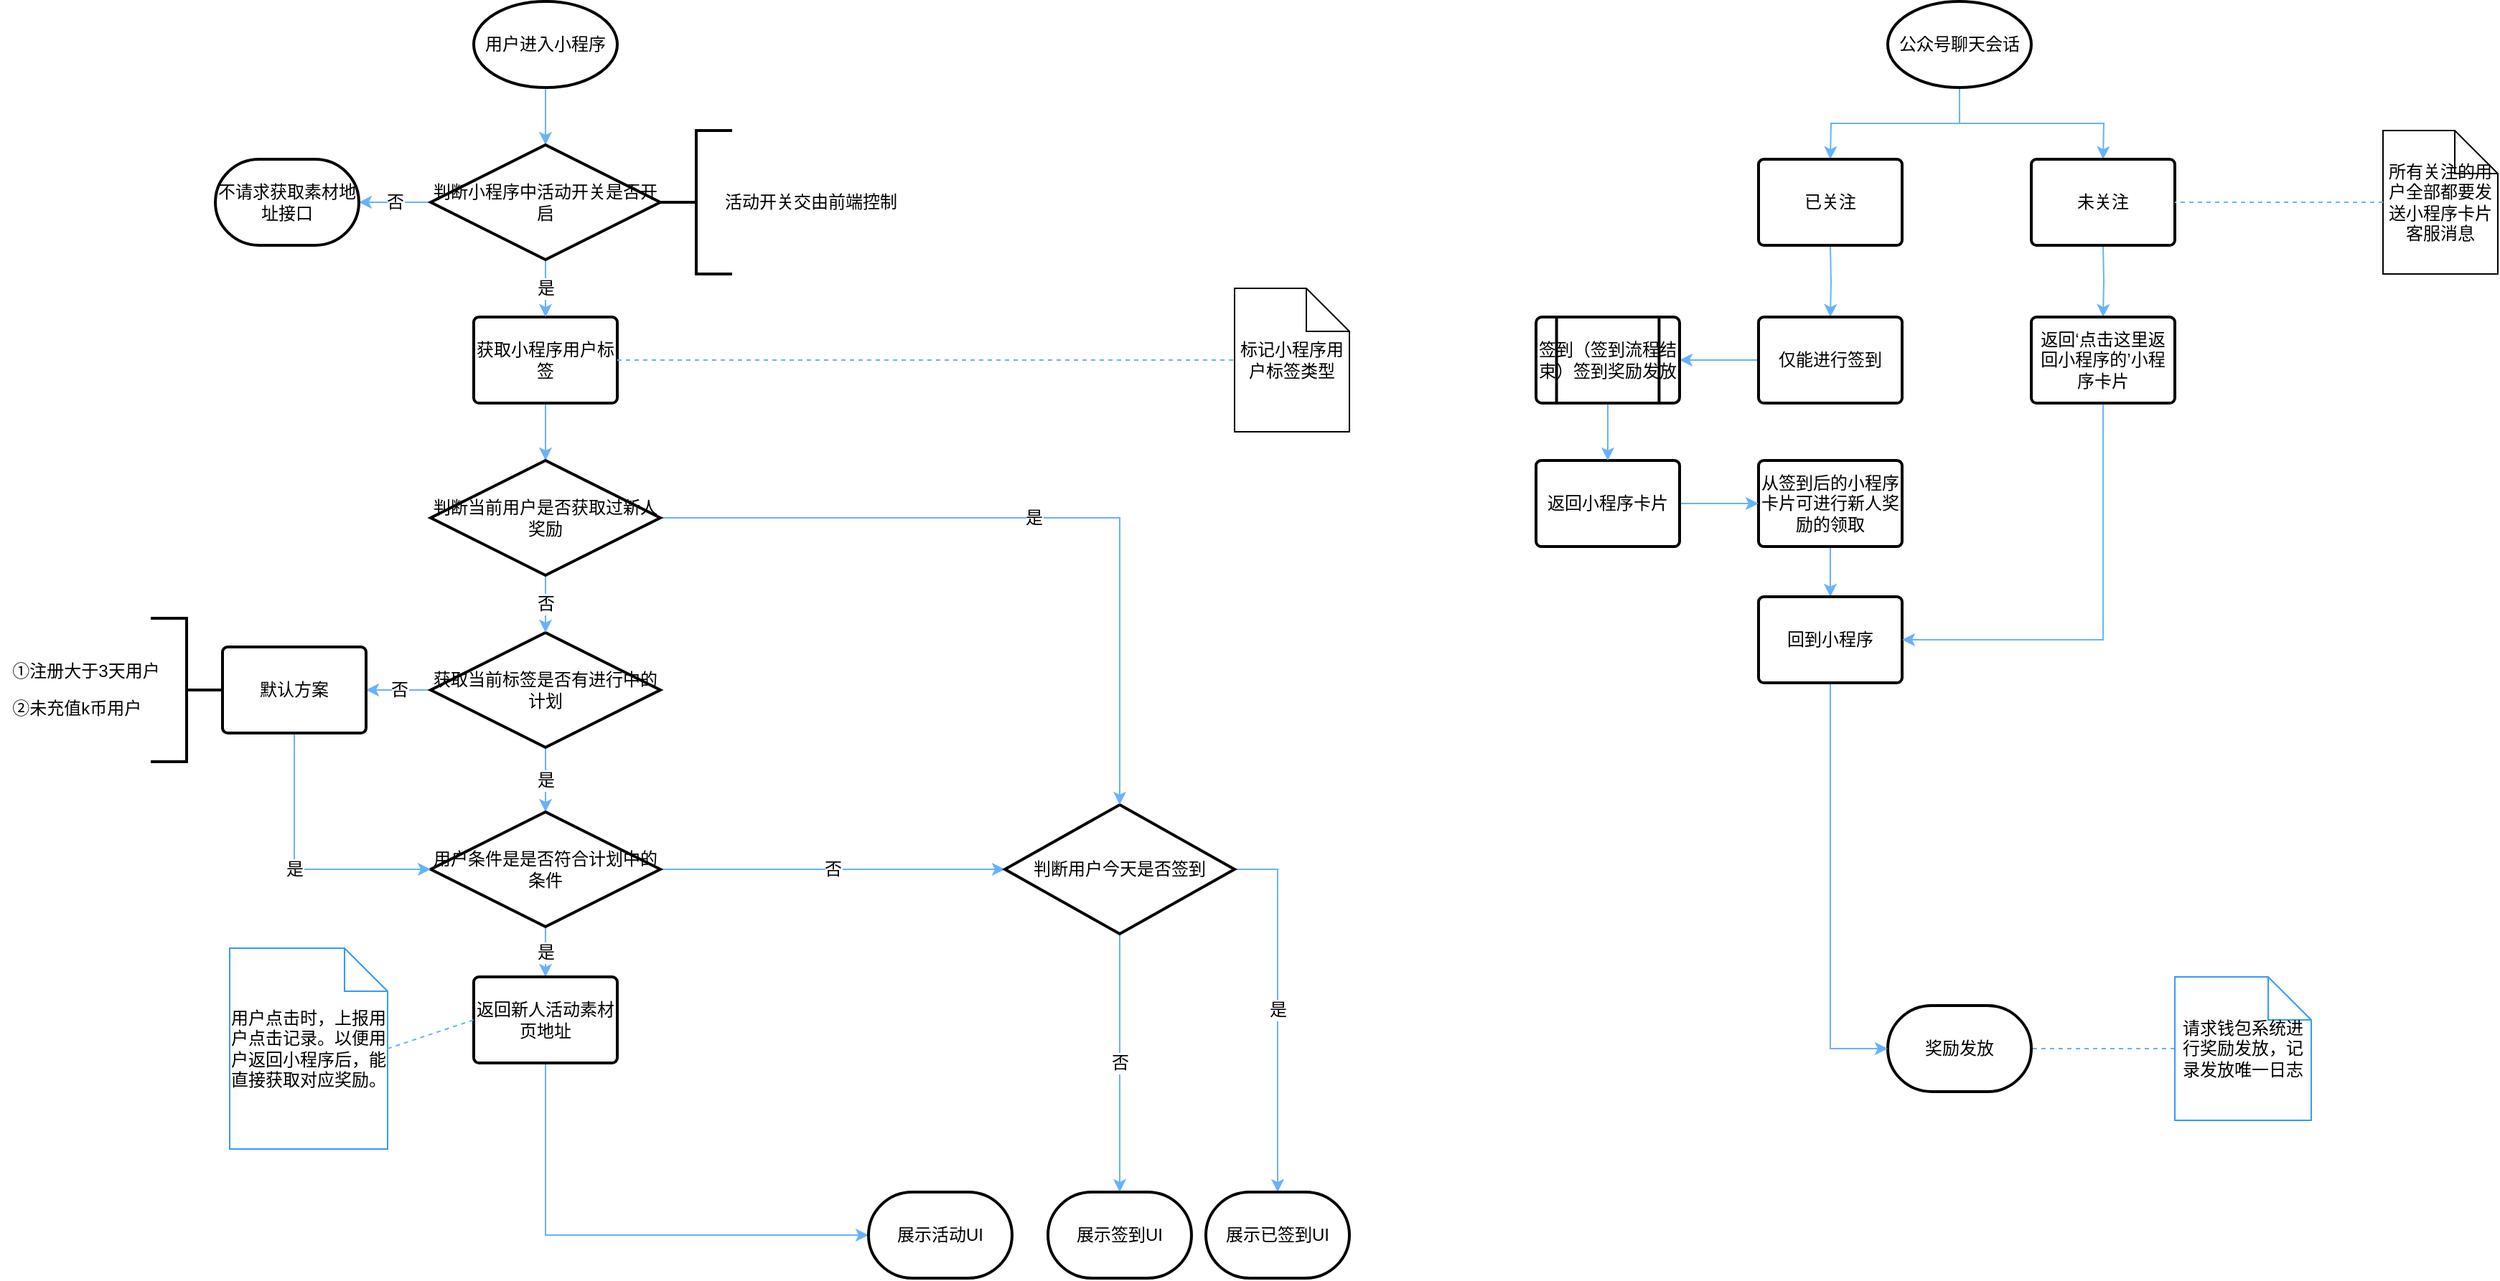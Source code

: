 <mxfile version="14.9.3" type="github">
  <diagram id="NYKsRx9gthyVyD-9QHaV" name="Page-1">
    <mxGraphModel dx="1422" dy="762" grid="1" gridSize="10" guides="1" tooltips="1" connect="1" arrows="1" fold="1" page="1" pageScale="1" pageWidth="827" pageHeight="1169" math="0" shadow="0">
      <root>
        <mxCell id="0" />
        <mxCell id="1" parent="0" />
        <mxCell id="SDYk8r2J29U1VIkxYxzF-1" style="edgeStyle=orthogonalEdgeStyle;rounded=0;html=1;exitX=0.5;exitY=1;exitPerimeter=0;jettySize=auto;orthogonalLoop=1;strokeColor=#66B2FF;fontSize=12;" edge="1" parent="1" source="SDYk8r2J29U1VIkxYxzF-2" target="SDYk8r2J29U1VIkxYxzF-21">
          <mxGeometry relative="1" as="geometry" />
        </mxCell>
        <mxCell id="SDYk8r2J29U1VIkxYxzF-2" value="用户进入小程序" style="strokeWidth=2;html=1;shape=mxgraph.flowchart.start_1;whiteSpace=wrap;fillColor=#FFFFFF;fontSize=12;" vertex="1" parent="1">
          <mxGeometry x="580" y="210" width="100" height="60" as="geometry" />
        </mxCell>
        <mxCell id="SDYk8r2J29U1VIkxYxzF-3" style="edgeStyle=orthogonalEdgeStyle;rounded=0;html=1;exitX=0.5;exitY=1;exitPerimeter=0;entryX=0.5;entryY=0;entryPerimeter=0;jettySize=auto;orthogonalLoop=1;strokeColor=#66B2FF;fontSize=12;" edge="1" parent="1" source="SDYk8r2J29U1VIkxYxzF-4">
          <mxGeometry relative="1" as="geometry">
            <mxPoint x="630" y="530" as="targetPoint" />
          </mxGeometry>
        </mxCell>
        <mxCell id="SDYk8r2J29U1VIkxYxzF-4" value="获取小程序用户标签" style="strokeWidth=2;html=1;shape=mxgraph.flowchart.process;whiteSpace=wrap;fillColor=#FFFFFF;fontSize=12;" vertex="1" parent="1">
          <mxGeometry x="580" y="430" width="100" height="60" as="geometry" />
        </mxCell>
        <mxCell id="SDYk8r2J29U1VIkxYxzF-5" value="是" style="edgeStyle=orthogonalEdgeStyle;rounded=0;html=1;exitX=0.5;exitY=1;exitPerimeter=0;jettySize=auto;orthogonalLoop=1;strokeColor=#66B2FF;fontSize=12;entryX=0.5;entryY=0;entryPerimeter=0;" edge="1" parent="1" source="SDYk8r2J29U1VIkxYxzF-7" target="SDYk8r2J29U1VIkxYxzF-10">
          <mxGeometry relative="1" as="geometry">
            <mxPoint x="630" y="810" as="targetPoint" />
            <Array as="points" />
          </mxGeometry>
        </mxCell>
        <mxCell id="SDYk8r2J29U1VIkxYxzF-6" value="否" style="edgeStyle=orthogonalEdgeStyle;rounded=0;html=1;exitX=0;exitY=0.5;exitPerimeter=0;entryX=1;entryY=0.5;entryPerimeter=0;jettySize=auto;orthogonalLoop=1;strokeColor=#66B2FF;fontSize=12;fontColor=#000000;" edge="1" parent="1" source="SDYk8r2J29U1VIkxYxzF-7" target="SDYk8r2J29U1VIkxYxzF-14">
          <mxGeometry relative="1" as="geometry" />
        </mxCell>
        <mxCell id="SDYk8r2J29U1VIkxYxzF-7" value="&lt;span&gt;获取当前标签是否有进行中的计划&lt;/span&gt;" style="strokeWidth=2;html=1;shape=mxgraph.flowchart.decision;whiteSpace=wrap;fillColor=#FFFFFF;fontSize=12;" vertex="1" parent="1">
          <mxGeometry x="550" y="650" width="160" height="80" as="geometry" />
        </mxCell>
        <mxCell id="SDYk8r2J29U1VIkxYxzF-8" value="是" style="edgeStyle=orthogonalEdgeStyle;rounded=0;html=1;exitX=0.5;exitY=1;exitPerimeter=0;jettySize=auto;orthogonalLoop=1;strokeColor=#66B2FF;fontSize=12;" edge="1" parent="1" source="SDYk8r2J29U1VIkxYxzF-10" target="SDYk8r2J29U1VIkxYxzF-12">
          <mxGeometry relative="1" as="geometry" />
        </mxCell>
        <mxCell id="SDYk8r2J29U1VIkxYxzF-9" value="否" style="edgeStyle=orthogonalEdgeStyle;rounded=0;html=1;exitX=1;exitY=0.5;exitPerimeter=0;entryX=0;entryY=0.5;entryPerimeter=0;jettySize=auto;orthogonalLoop=1;strokeColor=#66B2FF;fontSize=12;" edge="1" parent="1" source="SDYk8r2J29U1VIkxYxzF-10" target="SDYk8r2J29U1VIkxYxzF-26">
          <mxGeometry relative="1" as="geometry" />
        </mxCell>
        <mxCell id="SDYk8r2J29U1VIkxYxzF-10" value="用户条件是是否符合计划中的条件&lt;br&gt;" style="strokeWidth=2;html=1;shape=mxgraph.flowchart.decision;whiteSpace=wrap;fillColor=#FFFFFF;fontSize=12;" vertex="1" parent="1">
          <mxGeometry x="550" y="775" width="160" height="80" as="geometry" />
        </mxCell>
        <mxCell id="SDYk8r2J29U1VIkxYxzF-11" style="edgeStyle=orthogonalEdgeStyle;rounded=0;html=1;exitX=0.5;exitY=1;exitPerimeter=0;entryX=0;entryY=0.5;entryPerimeter=0;jettySize=auto;orthogonalLoop=1;strokeColor=#66B2FF;fontSize=12;" edge="1" parent="1" source="SDYk8r2J29U1VIkxYxzF-12" target="SDYk8r2J29U1VIkxYxzF-23">
          <mxGeometry relative="1" as="geometry" />
        </mxCell>
        <mxCell id="SDYk8r2J29U1VIkxYxzF-12" value="返回新人活动素材页地址" style="strokeWidth=2;html=1;shape=mxgraph.flowchart.process;whiteSpace=wrap;fillColor=#FFFFFF;fontSize=12;" vertex="1" parent="1">
          <mxGeometry x="580" y="890" width="100" height="60" as="geometry" />
        </mxCell>
        <mxCell id="SDYk8r2J29U1VIkxYxzF-13" value="是" style="edgeStyle=orthogonalEdgeStyle;rounded=0;html=1;exitX=0.5;exitY=1;exitPerimeter=0;entryX=0;entryY=0.5;entryPerimeter=0;jettySize=auto;orthogonalLoop=1;strokeColor=#66B2FF;fontSize=12;fontColor=#000000;" edge="1" parent="1" source="SDYk8r2J29U1VIkxYxzF-14" target="SDYk8r2J29U1VIkxYxzF-10">
          <mxGeometry relative="1" as="geometry" />
        </mxCell>
        <mxCell id="SDYk8r2J29U1VIkxYxzF-14" value="默认方案" style="strokeWidth=2;html=1;shape=mxgraph.flowchart.process;whiteSpace=wrap;fillColor=#FFFFFF;fontSize=12;" vertex="1" parent="1">
          <mxGeometry x="405" y="660" width="100" height="60" as="geometry" />
        </mxCell>
        <mxCell id="SDYk8r2J29U1VIkxYxzF-15" value="" style="strokeWidth=2;html=1;shape=mxgraph.flowchart.annotation_2;align=left;fillColor=#FFFFFF;fontSize=12;direction=west;" vertex="1" parent="1">
          <mxGeometry x="355" y="640" width="50" height="100" as="geometry" />
        </mxCell>
        <mxCell id="SDYk8r2J29U1VIkxYxzF-16" value="&lt;p&gt;&amp;nbsp;&amp;nbsp;①注册大于3天用户&lt;/p&gt;&lt;p&gt;&amp;nbsp; ②未充值k币用户&lt;/p&gt;" style="text;html=1;resizable=0;points=[];autosize=1;align=left;verticalAlign=top;spacingTop=-4;fontSize=12;" vertex="1" parent="1">
          <mxGeometry x="250" y="655" width="120" height="70" as="geometry" />
        </mxCell>
        <mxCell id="SDYk8r2J29U1VIkxYxzF-17" value="" style="strokeWidth=2;html=1;shape=mxgraph.flowchart.annotation_2;align=left;fillColor=#FFFFFF;fontSize=12;" vertex="1" parent="1">
          <mxGeometry x="710" y="300" width="50" height="100" as="geometry" />
        </mxCell>
        <mxCell id="SDYk8r2J29U1VIkxYxzF-18" value="活动开关交由前端控制" style="text;html=1;resizable=0;points=[];autosize=1;align=left;verticalAlign=top;spacingTop=-4;fontSize=12;" vertex="1" parent="1">
          <mxGeometry x="753" y="340" width="140" height="20" as="geometry" />
        </mxCell>
        <mxCell id="SDYk8r2J29U1VIkxYxzF-19" value="是" style="edgeStyle=orthogonalEdgeStyle;rounded=0;html=1;exitX=0.5;exitY=1;exitPerimeter=0;entryX=0.5;entryY=0;entryPerimeter=0;jettySize=auto;orthogonalLoop=1;strokeColor=#66B2FF;fontSize=12;" edge="1" parent="1" source="SDYk8r2J29U1VIkxYxzF-21" target="SDYk8r2J29U1VIkxYxzF-4">
          <mxGeometry relative="1" as="geometry" />
        </mxCell>
        <mxCell id="SDYk8r2J29U1VIkxYxzF-20" value="否" style="edgeStyle=orthogonalEdgeStyle;rounded=0;html=1;exitX=0;exitY=0.5;exitPerimeter=0;jettySize=auto;orthogonalLoop=1;strokeColor=#66B2FF;fontSize=12;" edge="1" parent="1" source="SDYk8r2J29U1VIkxYxzF-21" target="SDYk8r2J29U1VIkxYxzF-22">
          <mxGeometry relative="1" as="geometry" />
        </mxCell>
        <mxCell id="SDYk8r2J29U1VIkxYxzF-21" value="判断小程序中活动开关是否开启&lt;br&gt;" style="strokeWidth=2;html=1;shape=mxgraph.flowchart.decision;whiteSpace=wrap;fillColor=#FFFFFF;fontSize=12;" vertex="1" parent="1">
          <mxGeometry x="550" y="310" width="160" height="80" as="geometry" />
        </mxCell>
        <mxCell id="SDYk8r2J29U1VIkxYxzF-22" value="不请求获取素材地址接口" style="strokeWidth=2;html=1;shape=mxgraph.flowchart.terminator;whiteSpace=wrap;fillColor=#FFFFFF;fontSize=12;" vertex="1" parent="1">
          <mxGeometry x="400" y="320" width="100" height="60" as="geometry" />
        </mxCell>
        <mxCell id="SDYk8r2J29U1VIkxYxzF-23" value="展示活动UI" style="strokeWidth=2;html=1;shape=mxgraph.flowchart.terminator;whiteSpace=wrap;fillColor=#FFFFFF;fontSize=12;" vertex="1" parent="1">
          <mxGeometry x="855" y="1040" width="100" height="60" as="geometry" />
        </mxCell>
        <mxCell id="SDYk8r2J29U1VIkxYxzF-24" value="是" style="edgeStyle=orthogonalEdgeStyle;rounded=0;html=1;exitX=1;exitY=0.5;exitPerimeter=0;entryX=0.5;entryY=0;entryPerimeter=0;jettySize=auto;orthogonalLoop=1;strokeColor=#66B2FF;fontSize=12;" edge="1" parent="1" source="SDYk8r2J29U1VIkxYxzF-26" target="SDYk8r2J29U1VIkxYxzF-28">
          <mxGeometry relative="1" as="geometry" />
        </mxCell>
        <mxCell id="SDYk8r2J29U1VIkxYxzF-25" value="否" style="edgeStyle=orthogonalEdgeStyle;rounded=0;html=1;exitX=0.5;exitY=1;exitPerimeter=0;jettySize=auto;orthogonalLoop=1;strokeColor=#66B2FF;fontSize=12;" edge="1" parent="1" source="SDYk8r2J29U1VIkxYxzF-26" target="SDYk8r2J29U1VIkxYxzF-27">
          <mxGeometry relative="1" as="geometry" />
        </mxCell>
        <mxCell id="SDYk8r2J29U1VIkxYxzF-26" value="判断用户今天是否签到&lt;br&gt;" style="strokeWidth=2;html=1;shape=mxgraph.flowchart.decision;whiteSpace=wrap;fillColor=#FFFFFF;fontSize=12;" vertex="1" parent="1">
          <mxGeometry x="950" y="770" width="160" height="90" as="geometry" />
        </mxCell>
        <mxCell id="SDYk8r2J29U1VIkxYxzF-27" value="展示签到UI" style="strokeWidth=2;html=1;shape=mxgraph.flowchart.terminator;whiteSpace=wrap;fillColor=#FFFFFF;fontSize=12;" vertex="1" parent="1">
          <mxGeometry x="980" y="1040" width="100" height="60" as="geometry" />
        </mxCell>
        <mxCell id="SDYk8r2J29U1VIkxYxzF-28" value="展示已签到UI" style="strokeWidth=2;html=1;shape=mxgraph.flowchart.terminator;whiteSpace=wrap;fillColor=#FFFFFF;fontSize=12;" vertex="1" parent="1">
          <mxGeometry x="1090" y="1040" width="100" height="60" as="geometry" />
        </mxCell>
        <mxCell id="SDYk8r2J29U1VIkxYxzF-29" style="edgeStyle=orthogonalEdgeStyle;rounded=0;html=1;exitX=0.5;exitY=1;exitPerimeter=0;entryX=0.5;entryY=0;entryPerimeter=0;jettySize=auto;orthogonalLoop=1;strokeColor=#66B2FF;fontSize=12;" edge="1" parent="1" source="SDYk8r2J29U1VIkxYxzF-31">
          <mxGeometry relative="1" as="geometry">
            <mxPoint x="1525" y="320" as="targetPoint" />
          </mxGeometry>
        </mxCell>
        <mxCell id="SDYk8r2J29U1VIkxYxzF-30" style="edgeStyle=orthogonalEdgeStyle;rounded=0;html=1;exitX=0.5;exitY=1;exitPerimeter=0;entryX=0.5;entryY=0;entryPerimeter=0;jettySize=auto;orthogonalLoop=1;strokeColor=#66B2FF;fontSize=12;" edge="1" parent="1" source="SDYk8r2J29U1VIkxYxzF-31">
          <mxGeometry relative="1" as="geometry">
            <mxPoint x="1715" y="320" as="targetPoint" />
          </mxGeometry>
        </mxCell>
        <mxCell id="SDYk8r2J29U1VIkxYxzF-31" value="公众号聊天会话" style="strokeWidth=2;html=1;shape=mxgraph.flowchart.start_1;whiteSpace=wrap;fillColor=#FFFFFF;fontSize=12;" vertex="1" parent="1">
          <mxGeometry x="1565" y="210" width="100" height="60" as="geometry" />
        </mxCell>
        <mxCell id="SDYk8r2J29U1VIkxYxzF-32" style="edgeStyle=orthogonalEdgeStyle;rounded=0;html=1;exitX=0.5;exitY=1;exitPerimeter=0;jettySize=auto;orthogonalLoop=1;strokeColor=#66B2FF;fontSize=12;" edge="1" parent="1" target="SDYk8r2J29U1VIkxYxzF-35">
          <mxGeometry relative="1" as="geometry">
            <mxPoint x="1525" y="380" as="sourcePoint" />
          </mxGeometry>
        </mxCell>
        <mxCell id="SDYk8r2J29U1VIkxYxzF-33" style="edgeStyle=orthogonalEdgeStyle;rounded=0;html=1;exitX=0.5;exitY=1;exitPerimeter=0;jettySize=auto;orthogonalLoop=1;strokeColor=#66B2FF;fontSize=12;" edge="1" parent="1" target="SDYk8r2J29U1VIkxYxzF-42">
          <mxGeometry relative="1" as="geometry">
            <mxPoint x="1715" y="380" as="sourcePoint" />
          </mxGeometry>
        </mxCell>
        <mxCell id="SDYk8r2J29U1VIkxYxzF-34" style="edgeStyle=orthogonalEdgeStyle;rounded=0;html=1;exitX=0;exitY=0.5;exitPerimeter=0;entryX=1;entryY=0.5;entryPerimeter=0;jettySize=auto;orthogonalLoop=1;strokeColor=#66B2FF;fontSize=12;" edge="1" parent="1" source="SDYk8r2J29U1VIkxYxzF-35" target="SDYk8r2J29U1VIkxYxzF-56">
          <mxGeometry relative="1" as="geometry">
            <mxPoint x="1420" y="460" as="targetPoint" />
            <Array as="points" />
          </mxGeometry>
        </mxCell>
        <mxCell id="SDYk8r2J29U1VIkxYxzF-35" value="仅能进行签到" style="strokeWidth=2;html=1;shape=mxgraph.flowchart.process;whiteSpace=wrap;fontSize=12;" vertex="1" parent="1">
          <mxGeometry x="1475" y="430" width="100" height="60" as="geometry" />
        </mxCell>
        <mxCell id="SDYk8r2J29U1VIkxYxzF-36" style="edgeStyle=orthogonalEdgeStyle;rounded=0;html=1;exitX=0.5;exitY=1;exitPerimeter=0;entryX=0.5;entryY=0;entryPerimeter=0;jettySize=auto;orthogonalLoop=1;strokeColor=#66B2FF;fontSize=12;" edge="1" parent="1" source="SDYk8r2J29U1VIkxYxzF-37" target="SDYk8r2J29U1VIkxYxzF-40">
          <mxGeometry relative="1" as="geometry" />
        </mxCell>
        <mxCell id="SDYk8r2J29U1VIkxYxzF-37" value="从签到后的小程序卡片可进行新人奖励的领取" style="strokeWidth=2;html=1;shape=mxgraph.flowchart.process;whiteSpace=wrap;fillColor=#FFFFFF;fontSize=12;" vertex="1" parent="1">
          <mxGeometry x="1475" y="530" width="100" height="60" as="geometry" />
        </mxCell>
        <mxCell id="SDYk8r2J29U1VIkxYxzF-38" value="奖励发放" style="strokeWidth=2;html=1;shape=mxgraph.flowchart.terminator;whiteSpace=wrap;fillColor=#FFFFFF;fontSize=12;" vertex="1" parent="1">
          <mxGeometry x="1565" y="910" width="100" height="60" as="geometry" />
        </mxCell>
        <mxCell id="SDYk8r2J29U1VIkxYxzF-39" style="edgeStyle=orthogonalEdgeStyle;rounded=0;html=1;exitX=0.5;exitY=1;exitPerimeter=0;entryX=0;entryY=0.5;entryPerimeter=0;jettySize=auto;orthogonalLoop=1;strokeColor=#66B2FF;fontSize=12;" edge="1" parent="1" source="SDYk8r2J29U1VIkxYxzF-40" target="SDYk8r2J29U1VIkxYxzF-38">
          <mxGeometry relative="1" as="geometry" />
        </mxCell>
        <mxCell id="SDYk8r2J29U1VIkxYxzF-40" value="回到小程序" style="strokeWidth=2;html=1;shape=mxgraph.flowchart.process;whiteSpace=wrap;fillColor=#FFFFFF;fontSize=12;" vertex="1" parent="1">
          <mxGeometry x="1475" y="625" width="100" height="60" as="geometry" />
        </mxCell>
        <mxCell id="SDYk8r2J29U1VIkxYxzF-41" style="edgeStyle=orthogonalEdgeStyle;rounded=0;html=1;exitX=0.5;exitY=1;exitPerimeter=0;entryX=1;entryY=0.5;entryPerimeter=0;jettySize=auto;orthogonalLoop=1;strokeColor=#66B2FF;fontSize=12;" edge="1" parent="1" source="SDYk8r2J29U1VIkxYxzF-42" target="SDYk8r2J29U1VIkxYxzF-40">
          <mxGeometry relative="1" as="geometry" />
        </mxCell>
        <mxCell id="SDYk8r2J29U1VIkxYxzF-42" value="返回‘点击这里返回小程序的’小程序卡片" style="strokeWidth=2;html=1;shape=mxgraph.flowchart.process;whiteSpace=wrap;fillColor=#FFFFFF;fontSize=12;" vertex="1" parent="1">
          <mxGeometry x="1665" y="430" width="100" height="60" as="geometry" />
        </mxCell>
        <mxCell id="SDYk8r2J29U1VIkxYxzF-43" style="edgeStyle=orthogonalEdgeStyle;rounded=0;html=1;exitX=1;exitY=0.5;exitPerimeter=0;entryX=0;entryY=0.5;entryPerimeter=0;jettySize=auto;orthogonalLoop=1;strokeColor=#66B2FF;fontSize=12;" edge="1" parent="1" source="SDYk8r2J29U1VIkxYxzF-44" target="SDYk8r2J29U1VIkxYxzF-37">
          <mxGeometry relative="1" as="geometry" />
        </mxCell>
        <mxCell id="SDYk8r2J29U1VIkxYxzF-44" value="返回小程序卡片" style="strokeWidth=2;html=1;shape=mxgraph.flowchart.process;whiteSpace=wrap;fillColor=#FFFFFF;fontSize=12;" vertex="1" parent="1">
          <mxGeometry x="1320" y="530" width="100" height="60" as="geometry" />
        </mxCell>
        <mxCell id="SDYk8r2J29U1VIkxYxzF-45" value="标记小程序用户标签类型" style="shape=note;whiteSpace=wrap;html=1;fontSize=12;" vertex="1" parent="1">
          <mxGeometry x="1110" y="410" width="80" height="100" as="geometry" />
        </mxCell>
        <mxCell id="SDYk8r2J29U1VIkxYxzF-46" style="edgeStyle=orthogonalEdgeStyle;rounded=0;html=1;exitX=1;exitY=0.5;exitPerimeter=0;entryX=1;entryY=0.5;entryPerimeter=0;jettySize=auto;orthogonalLoop=1;strokeColor=#66B2FF;fontSize=12;fontColor=#00FFFF;" edge="1" parent="1" source="SDYk8r2J29U1VIkxYxzF-4" target="SDYk8r2J29U1VIkxYxzF-4">
          <mxGeometry relative="1" as="geometry" />
        </mxCell>
        <mxCell id="SDYk8r2J29U1VIkxYxzF-47" value="" style="endArrow=none;dashed=1;html=1;strokeColor=#66B2FF;fontSize=12;fontColor=#00FFFF;entryX=0;entryY=0.5;exitX=1;exitY=0.5;exitPerimeter=0;" edge="1" parent="1" source="SDYk8r2J29U1VIkxYxzF-4" target="SDYk8r2J29U1VIkxYxzF-45">
          <mxGeometry width="50" height="50" relative="1" as="geometry">
            <mxPoint x="400" y="1040" as="sourcePoint" />
            <mxPoint x="450" y="990" as="targetPoint" />
            <Array as="points" />
          </mxGeometry>
        </mxCell>
        <mxCell id="SDYk8r2J29U1VIkxYxzF-48" value="&lt;font color=&quot;#000000&quot;&gt;用户点击时，上报用户点击记录。以便用户返回小程序后，能直接获取对应奖励。&lt;/font&gt;" style="shape=note;whiteSpace=wrap;html=1;strokeColor=#3399FF;fillColor=#FFFFFF;fontSize=12;fontColor=#00FFFF;" vertex="1" parent="1">
          <mxGeometry x="410" y="870" width="110" height="140" as="geometry" />
        </mxCell>
        <mxCell id="SDYk8r2J29U1VIkxYxzF-49" value="否" style="edgeStyle=orthogonalEdgeStyle;rounded=0;html=1;exitX=0.5;exitY=1;exitPerimeter=0;jettySize=auto;orthogonalLoop=1;strokeColor=#66B2FF;fontSize=12;fontColor=#000000;" edge="1" parent="1" source="SDYk8r2J29U1VIkxYxzF-51" target="SDYk8r2J29U1VIkxYxzF-7">
          <mxGeometry relative="1" as="geometry" />
        </mxCell>
        <mxCell id="SDYk8r2J29U1VIkxYxzF-50" value="是" style="edgeStyle=orthogonalEdgeStyle;rounded=0;html=1;exitX=1;exitY=0.5;exitPerimeter=0;entryX=0.5;entryY=0;entryPerimeter=0;jettySize=auto;orthogonalLoop=1;strokeColor=#66B2FF;fontSize=12;fontColor=#000000;" edge="1" parent="1" source="SDYk8r2J29U1VIkxYxzF-51" target="SDYk8r2J29U1VIkxYxzF-26">
          <mxGeometry relative="1" as="geometry" />
        </mxCell>
        <mxCell id="SDYk8r2J29U1VIkxYxzF-51" value="&lt;span&gt;判断当前用户是否获取过新人奖励&lt;/span&gt;" style="strokeWidth=2;html=1;shape=mxgraph.flowchart.decision;whiteSpace=wrap;fillColor=#FFFFFF;fontSize=12;" vertex="1" parent="1">
          <mxGeometry x="550" y="530" width="160" height="80" as="geometry" />
        </mxCell>
        <mxCell id="SDYk8r2J29U1VIkxYxzF-52" value="" style="endArrow=none;dashed=1;html=1;strokeColor=#66B2FF;fontSize=12;fontColor=#00FFFF;exitX=1;exitY=0.5;" edge="1" parent="1" source="SDYk8r2J29U1VIkxYxzF-48">
          <mxGeometry width="50" height="50" relative="1" as="geometry">
            <mxPoint x="690" y="470" as="sourcePoint" />
            <mxPoint x="580" y="920" as="targetPoint" />
            <Array as="points" />
          </mxGeometry>
        </mxCell>
        <mxCell id="SDYk8r2J29U1VIkxYxzF-53" value="" style="endArrow=none;dashed=1;html=1;strokeColor=#66B2FF;fontSize=12;fontColor=#00FFFF;entryX=1;entryY=0.5;entryPerimeter=0;exitX=0;exitY=0.5;" edge="1" parent="1" source="SDYk8r2J29U1VIkxYxzF-54" target="SDYk8r2J29U1VIkxYxzF-38">
          <mxGeometry width="50" height="50" relative="1" as="geometry">
            <mxPoint x="1730" y="985" as="sourcePoint" />
            <mxPoint x="1575" y="870" as="targetPoint" />
            <Array as="points" />
          </mxGeometry>
        </mxCell>
        <mxCell id="SDYk8r2J29U1VIkxYxzF-54" value="请求钱包系统进行奖励发放，记录发放唯一日志" style="shape=note;whiteSpace=wrap;html=1;strokeColor=#3399FF;fillColor=#FFFFFF;fontSize=12;fontColor=#000000;" vertex="1" parent="1">
          <mxGeometry x="1765" y="890" width="95" height="100" as="geometry" />
        </mxCell>
        <mxCell id="SDYk8r2J29U1VIkxYxzF-55" style="edgeStyle=orthogonalEdgeStyle;rounded=0;html=1;exitX=0.5;exitY=1;exitPerimeter=0;entryX=0.5;entryY=0;entryPerimeter=0;jettySize=auto;orthogonalLoop=1;strokeColor=#66B2FF;fontSize=12;fontColor=#000000;" edge="1" parent="1" source="SDYk8r2J29U1VIkxYxzF-56" target="SDYk8r2J29U1VIkxYxzF-44">
          <mxGeometry relative="1" as="geometry" />
        </mxCell>
        <mxCell id="SDYk8r2J29U1VIkxYxzF-56" value="签到（签到流程结束）签到奖励发放" style="strokeWidth=2;html=1;shape=mxgraph.flowchart.predefined_process;whiteSpace=wrap;fillColor=#ffffff;fontSize=12;strokeColor=#000000;" vertex="1" parent="1">
          <mxGeometry x="1320" y="430" width="100" height="60" as="geometry" />
        </mxCell>
        <mxCell id="SDYk8r2J29U1VIkxYxzF-57" value="已关注" style="strokeWidth=2;html=1;shape=mxgraph.flowchart.process;whiteSpace=wrap;fillColor=#FFFFFF;fontSize=12;" vertex="1" parent="1">
          <mxGeometry x="1475" y="320" width="100" height="60" as="geometry" />
        </mxCell>
        <mxCell id="SDYk8r2J29U1VIkxYxzF-58" value="未关注" style="strokeWidth=2;html=1;shape=mxgraph.flowchart.process;whiteSpace=wrap;fillColor=#FFFFFF;fontSize=12;" vertex="1" parent="1">
          <mxGeometry x="1665" y="320" width="100" height="60" as="geometry" />
        </mxCell>
        <mxCell id="SDYk8r2J29U1VIkxYxzF-59" value="所有关注的用户全部都要发送小程序卡片客服消息" style="shape=note;whiteSpace=wrap;html=1;fontSize=12;" vertex="1" parent="1">
          <mxGeometry x="1910" y="300" width="80" height="100" as="geometry" />
        </mxCell>
        <mxCell id="SDYk8r2J29U1VIkxYxzF-60" value="" style="endArrow=none;dashed=1;html=1;strokeColor=#66B2FF;fontSize=12;fontColor=#00FFFF;entryX=1;entryY=0.5;entryPerimeter=0;exitX=0;exitY=0.5;" edge="1" parent="1" source="SDYk8r2J29U1VIkxYxzF-59" target="SDYk8r2J29U1VIkxYxzF-58">
          <mxGeometry width="50" height="50" relative="1" as="geometry">
            <mxPoint x="1775" y="950" as="sourcePoint" />
            <mxPoint x="1675" y="950" as="targetPoint" />
            <Array as="points" />
          </mxGeometry>
        </mxCell>
      </root>
    </mxGraphModel>
  </diagram>
</mxfile>
